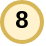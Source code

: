 <mxfile version="14.6.13" type="device"><diagram id="s7TBp4t0ustTa2D04Yu5" name="Seite-1"><mxGraphModel dx="121" dy="108" grid="1" gridSize="10" guides="1" tooltips="1" connect="1" arrows="1" fold="1" page="1" pageScale="1" pageWidth="827" pageHeight="1169" math="0" shadow="0"><root><mxCell id="0"/><mxCell id="1" parent="0"/><mxCell id="Y8EGNl6fyaIOLOlPWuWw-1" value="" style="group;fontStyle=1" parent="1" vertex="1" connectable="0"><mxGeometry x="40" y="39" width="20" height="21" as="geometry"/></mxCell><mxCell id="Y8EGNl6fyaIOLOlPWuWw-2" value="" style="ellipse;whiteSpace=wrap;html=1;aspect=fixed;fillColor=#fff2cc;strokeColor=#d6b656;strokeWidth=2;fontStyle=1" parent="Y8EGNl6fyaIOLOlPWuWw-1" vertex="1"><mxGeometry y="1" width="20" height="20" as="geometry"/></mxCell><mxCell id="Y8EGNl6fyaIOLOlPWuWw-3" value="8" style="text;html=1;strokeColor=none;fillColor=none;align=center;verticalAlign=middle;whiteSpace=wrap;rounded=0;fontStyle=1" parent="Y8EGNl6fyaIOLOlPWuWw-1" vertex="1"><mxGeometry x="5" width="10" height="20" as="geometry"/></mxCell></root></mxGraphModel></diagram></mxfile>
